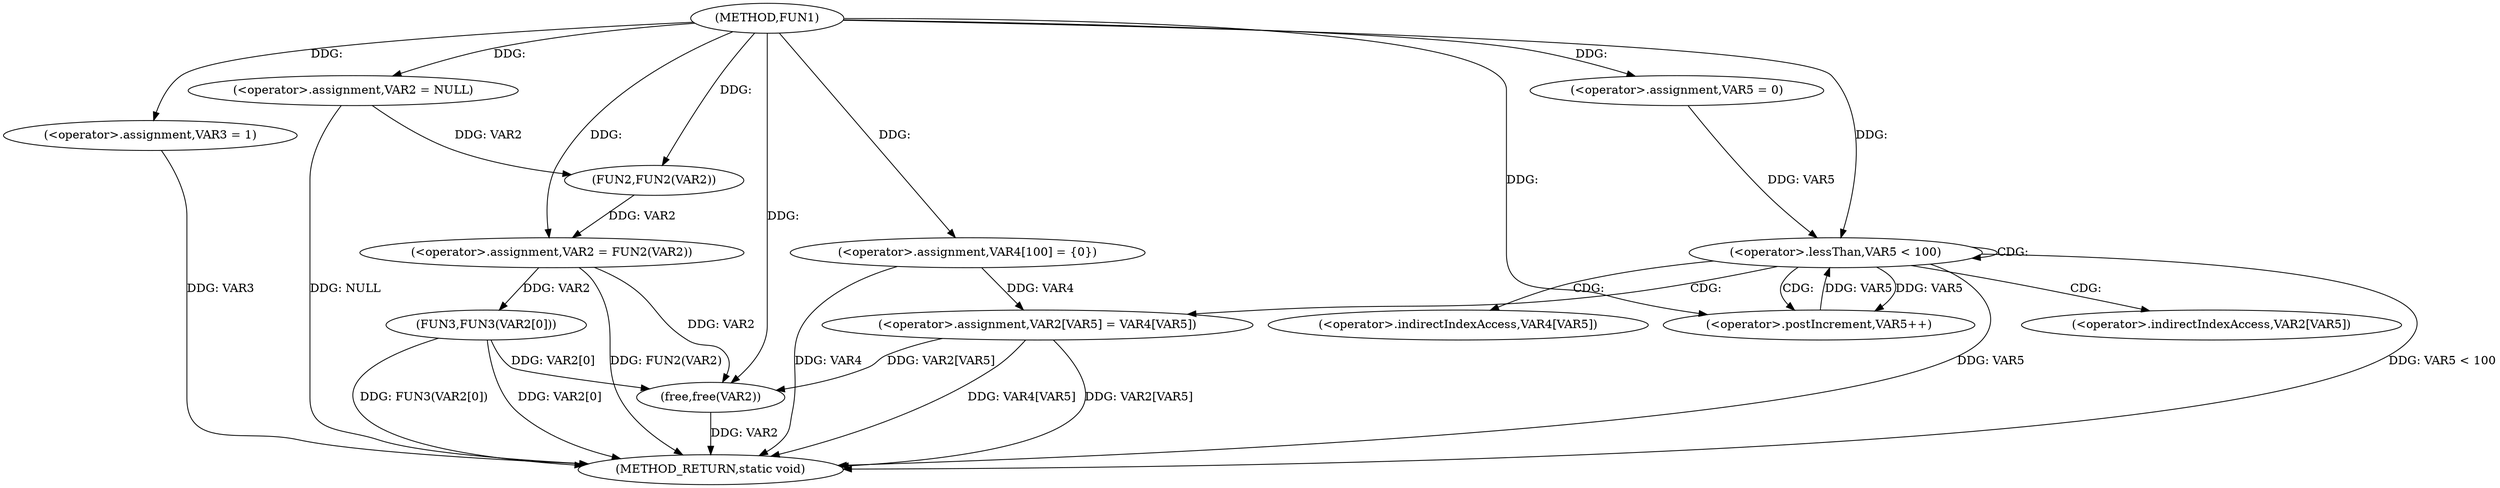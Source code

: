 digraph FUN1 {  
"1000100" [label = "(METHOD,FUN1)" ]
"1000142" [label = "(METHOD_RETURN,static void)" ]
"1000103" [label = "(<operator>.assignment,VAR2 = NULL)" ]
"1000106" [label = "(<operator>.assignment,VAR3 = 1)" ]
"1000109" [label = "(<operator>.assignment,VAR2 = FUN2(VAR2))" ]
"1000111" [label = "(FUN2,FUN2(VAR2))" ]
"1000115" [label = "(<operator>.assignment,VAR4[100] = {0})" ]
"1000120" [label = "(<operator>.assignment,VAR5 = 0)" ]
"1000123" [label = "(<operator>.lessThan,VAR5 < 100)" ]
"1000126" [label = "(<operator>.postIncrement,VAR5++)" ]
"1000129" [label = "(<operator>.assignment,VAR2[VAR5] = VAR4[VAR5])" ]
"1000136" [label = "(FUN3,FUN3(VAR2[0]))" ]
"1000140" [label = "(free,free(VAR2))" ]
"1000130" [label = "(<operator>.indirectIndexAccess,VAR2[VAR5])" ]
"1000133" [label = "(<operator>.indirectIndexAccess,VAR4[VAR5])" ]
  "1000106" -> "1000142"  [ label = "DDG: VAR3"] 
  "1000103" -> "1000142"  [ label = "DDG: NULL"] 
  "1000129" -> "1000142"  [ label = "DDG: VAR4[VAR5]"] 
  "1000136" -> "1000142"  [ label = "DDG: FUN3(VAR2[0])"] 
  "1000123" -> "1000142"  [ label = "DDG: VAR5"] 
  "1000129" -> "1000142"  [ label = "DDG: VAR2[VAR5]"] 
  "1000123" -> "1000142"  [ label = "DDG: VAR5 < 100"] 
  "1000140" -> "1000142"  [ label = "DDG: VAR2"] 
  "1000109" -> "1000142"  [ label = "DDG: FUN2(VAR2)"] 
  "1000115" -> "1000142"  [ label = "DDG: VAR4"] 
  "1000136" -> "1000142"  [ label = "DDG: VAR2[0]"] 
  "1000100" -> "1000103"  [ label = "DDG: "] 
  "1000100" -> "1000106"  [ label = "DDG: "] 
  "1000111" -> "1000109"  [ label = "DDG: VAR2"] 
  "1000100" -> "1000109"  [ label = "DDG: "] 
  "1000103" -> "1000111"  [ label = "DDG: VAR2"] 
  "1000100" -> "1000111"  [ label = "DDG: "] 
  "1000100" -> "1000115"  [ label = "DDG: "] 
  "1000100" -> "1000120"  [ label = "DDG: "] 
  "1000120" -> "1000123"  [ label = "DDG: VAR5"] 
  "1000126" -> "1000123"  [ label = "DDG: VAR5"] 
  "1000100" -> "1000123"  [ label = "DDG: "] 
  "1000123" -> "1000126"  [ label = "DDG: VAR5"] 
  "1000100" -> "1000126"  [ label = "DDG: "] 
  "1000115" -> "1000129"  [ label = "DDG: VAR4"] 
  "1000109" -> "1000136"  [ label = "DDG: VAR2"] 
  "1000129" -> "1000140"  [ label = "DDG: VAR2[VAR5]"] 
  "1000109" -> "1000140"  [ label = "DDG: VAR2"] 
  "1000136" -> "1000140"  [ label = "DDG: VAR2[0]"] 
  "1000100" -> "1000140"  [ label = "DDG: "] 
  "1000123" -> "1000129"  [ label = "CDG: "] 
  "1000123" -> "1000123"  [ label = "CDG: "] 
  "1000123" -> "1000130"  [ label = "CDG: "] 
  "1000123" -> "1000133"  [ label = "CDG: "] 
  "1000123" -> "1000126"  [ label = "CDG: "] 
}
